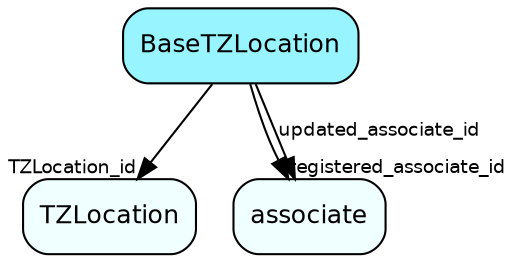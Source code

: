digraph BaseTZLocation  {
node [shape = box style="rounded, filled" fontname = "Helvetica" fontsize = "12" ]
edge [fontname = "Helvetica" fontsize = "9"]

BaseTZLocation[fillcolor = "cadetblue1"]
TZLocation[fillcolor = "azure1"]
associate[fillcolor = "azure1"]
BaseTZLocation -> TZLocation [headlabel = "TZLocation_id"]
BaseTZLocation -> associate [headlabel = "registered_associate_id"]
BaseTZLocation -> associate [label = "updated_associate_id"]
}

